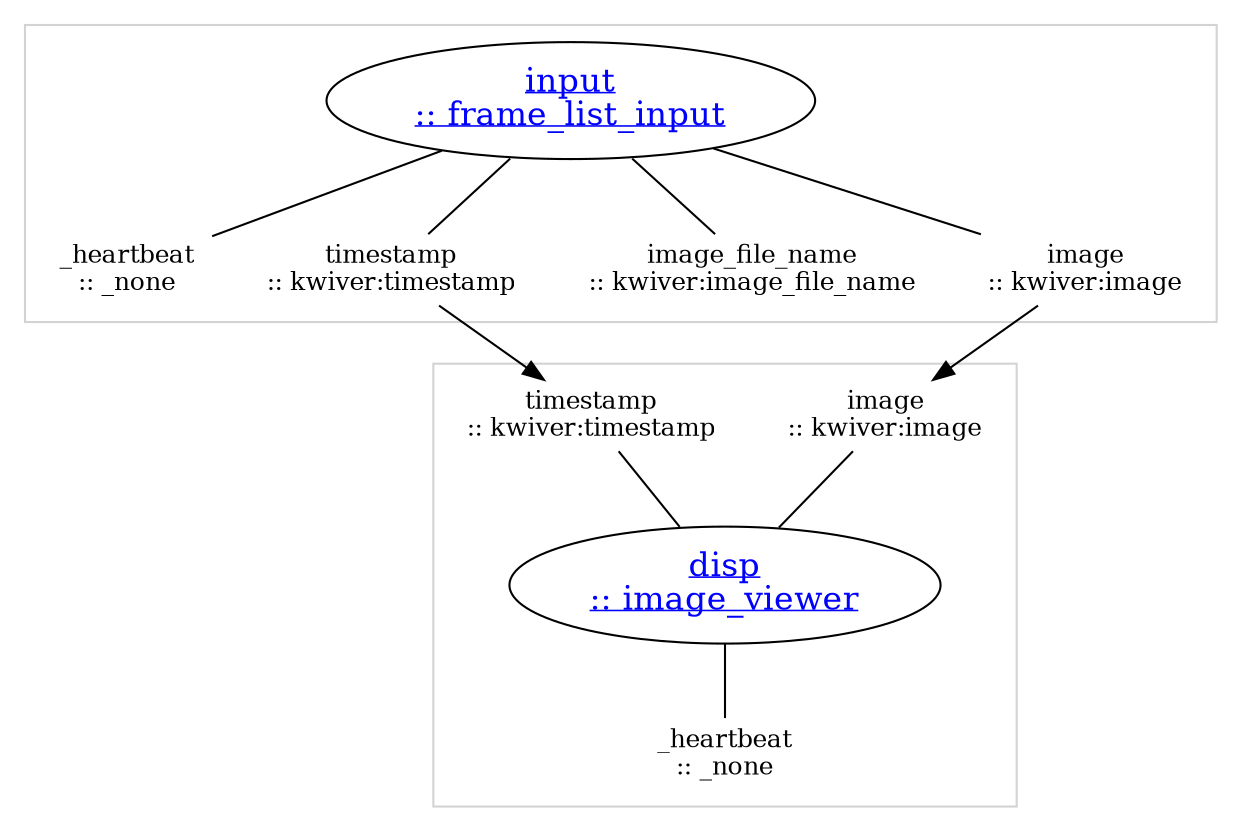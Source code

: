 strict digraph "unnamed" {
clusterrank=local;

subgraph "cluster_disp" {
color=lightgray;

"disp_main" [label=<<u>disp<br/>:: image_viewer</u>>,shape=ellipse,rank=same,fontcolor=blue,fontsize=16,href="../sprokit/processes/image_viewer.html"];

"disp_input_image" [label="image\n:: kwiver:image",shape=none,height=0,width=0,fontsize=12];
"disp_input_image" -> "disp_main" [arrowhead=none,color=black];
"disp_input_timestamp" [label="timestamp\n:: kwiver:timestamp",shape=none,height=0,width=0,fontsize=12];
"disp_input_timestamp" -> "disp_main" [arrowhead=none,color=black];

"disp_output__heartbeat" [label="_heartbeat\n:: _none",shape=none,height=0,width=0,fontsize=12];
"disp_main" -> "disp_output__heartbeat" [arrowhead=none,color=black];

}

subgraph "cluster_input" {
color=lightgray;

"input_main" [label=<<u>input<br/>:: frame_list_input</u>>,shape=ellipse,rank=same,fontcolor=blue,fontsize=16,href="../sprokit/processes/frame_list_input.html"];


"input_output__heartbeat" [label="_heartbeat\n:: _none",shape=none,height=0,width=0,fontsize=12];
"input_main" -> "input_output__heartbeat" [arrowhead=none,color=black];
"input_output_image" [label="image\n:: kwiver:image",shape=none,height=0,width=0,fontsize=12];
"input_main" -> "input_output_image" [arrowhead=none,color=black];
"input_output_image_file_name" [label="image_file_name\n:: kwiver:image_file_name",shape=none,height=0,width=0,fontsize=12];
"input_main" -> "input_output_image_file_name" [arrowhead=none,color=black];
"input_output_timestamp" [label="timestamp\n:: kwiver:timestamp",shape=none,height=0,width=0,fontsize=12];
"input_main" -> "input_output_timestamp" [arrowhead=none,color=black];

}

"input_output_image" -> "disp_input_image" [minlen=1,color=black,weight=1];
"input_output_timestamp" -> "disp_input_timestamp" [minlen=1,color=black,weight=1];

}
